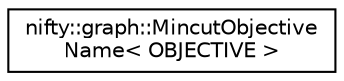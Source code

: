 digraph "Graphical Class Hierarchy"
{
  edge [fontname="Helvetica",fontsize="10",labelfontname="Helvetica",labelfontsize="10"];
  node [fontname="Helvetica",fontsize="10",shape=record];
  rankdir="LR";
  Node1 [label="nifty::graph::MincutObjective\lName\< OBJECTIVE \>",height=0.2,width=0.4,color="black", fillcolor="white", style="filled",URL="$structnifty_1_1graph_1_1MincutObjectiveName.html"];
}
